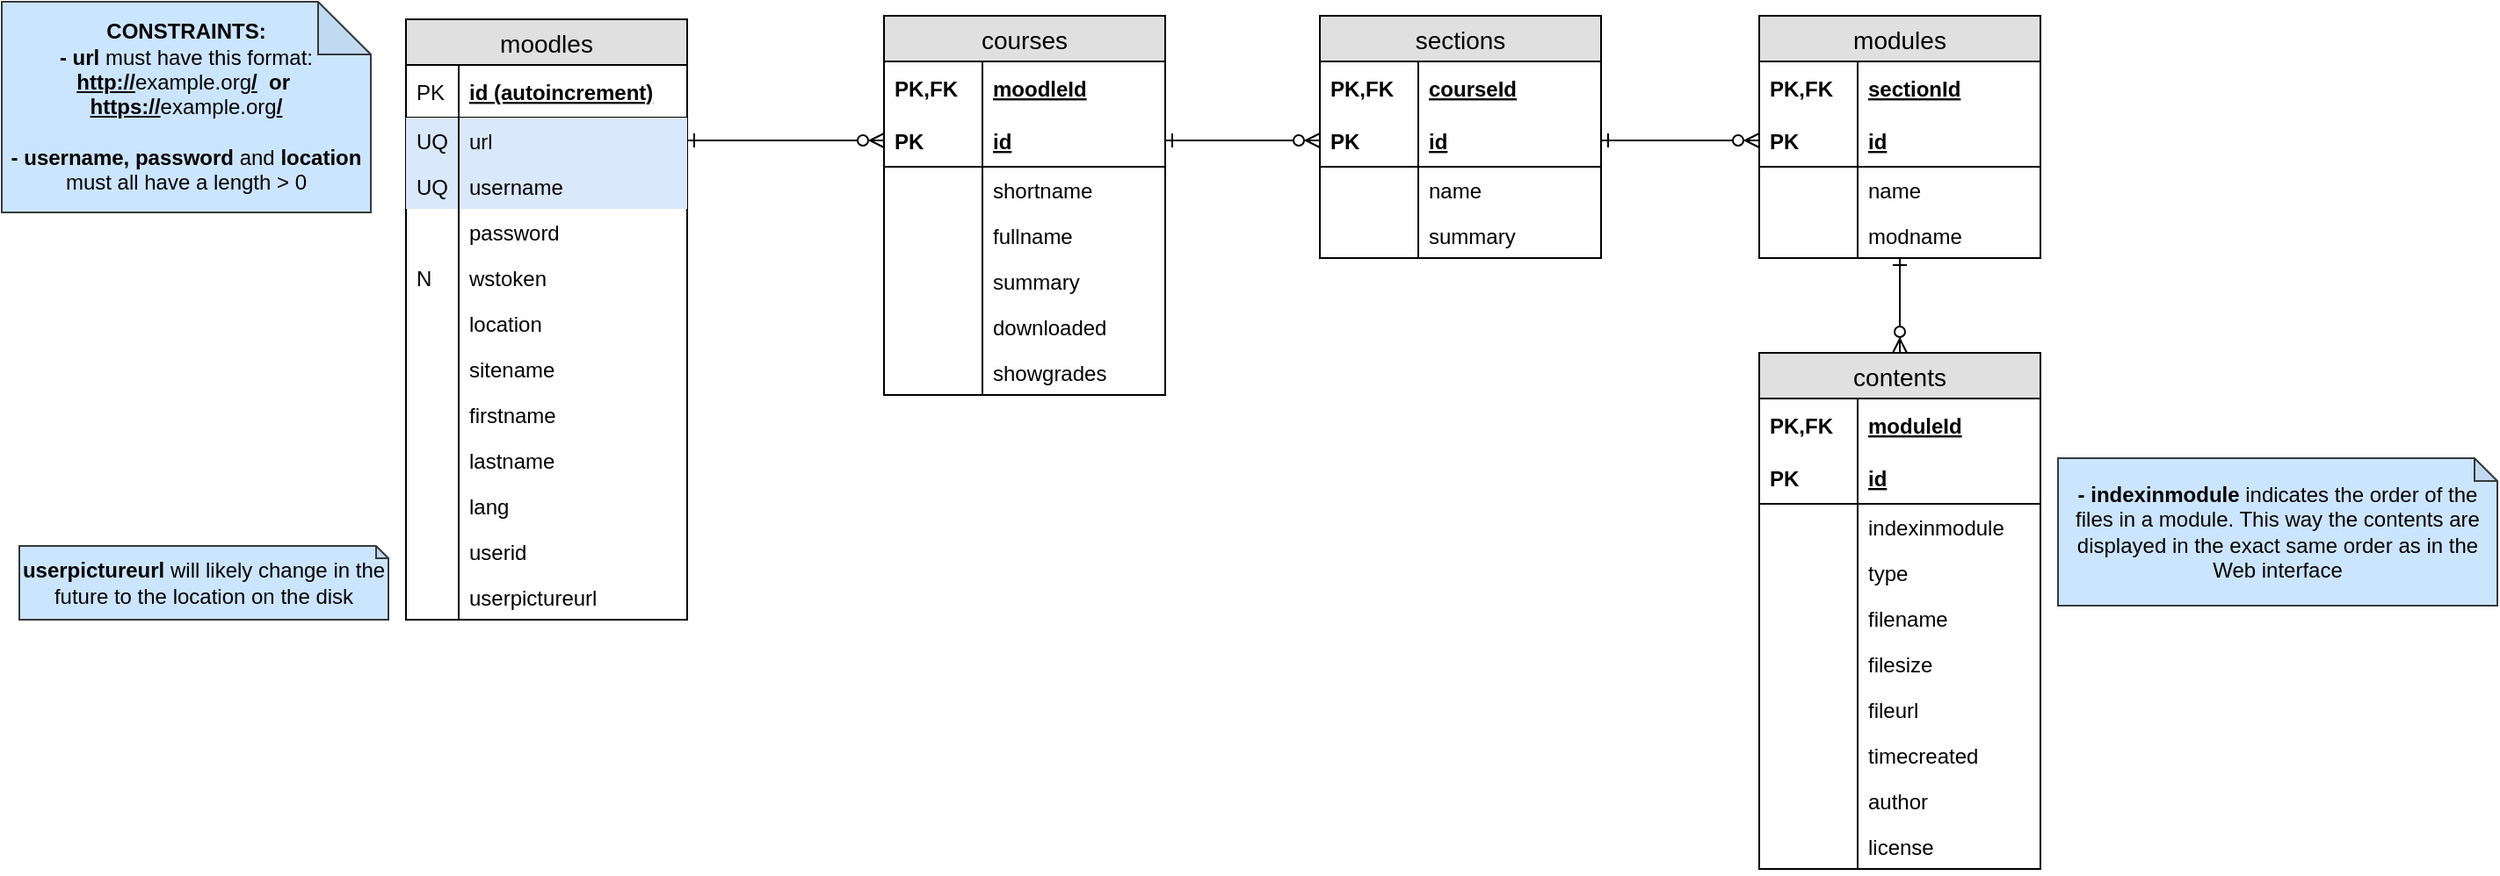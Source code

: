 <mxfile version="12.6.5" type="device"><diagram id="IwnenHdid8xizg1jXRGG" name="Page-1"><mxGraphModel dx="1461" dy="859" grid="1" gridSize="10" guides="1" tooltips="1" connect="1" arrows="1" fold="1" page="1" pageScale="1" pageWidth="850" pageHeight="1100" math="0" shadow="0"><root><mxCell id="0"/><mxCell id="1" parent="0"/><mxCell id="Ym9LLyicGNNErHvYUnxw-1" value="moodles" style="swimlane;fontStyle=0;childLayout=stackLayout;horizontal=1;startSize=26;fillColor=#e0e0e0;horizontalStack=0;resizeParent=1;resizeParentMax=0;resizeLast=0;collapsible=1;marginBottom=0;swimlaneFillColor=#ffffff;align=center;fontSize=14;" parent="1" vertex="1"><mxGeometry x="250" y="170" width="160" height="342" as="geometry"/></mxCell><mxCell id="Ym9LLyicGNNErHvYUnxw-2" value="id (autoincrement)" style="shape=partialRectangle;top=0;left=0;right=0;bottom=1;align=left;verticalAlign=middle;fillColor=none;spacingLeft=34;spacingRight=4;overflow=hidden;rotatable=0;points=[[0,0.5],[1,0.5]];portConstraint=eastwest;dropTarget=0;fontStyle=5;fontSize=12;" parent="Ym9LLyicGNNErHvYUnxw-1" vertex="1"><mxGeometry y="26" width="160" height="30" as="geometry"/></mxCell><mxCell id="Ym9LLyicGNNErHvYUnxw-3" value="PK" style="shape=partialRectangle;top=0;left=0;bottom=0;fillColor=none;align=left;verticalAlign=middle;spacingLeft=4;spacingRight=4;overflow=hidden;rotatable=0;points=[];portConstraint=eastwest;part=1;fontSize=12;" parent="Ym9LLyicGNNErHvYUnxw-2" vertex="1" connectable="0"><mxGeometry width="30" height="30" as="geometry"/></mxCell><mxCell id="Ym9LLyicGNNErHvYUnxw-4" value="url" style="shape=partialRectangle;top=0;left=0;right=0;bottom=0;align=left;verticalAlign=top;fillColor=#dae8fc;spacingLeft=34;spacingRight=4;overflow=hidden;rotatable=0;points=[[0,0.5],[1,0.5]];portConstraint=eastwest;dropTarget=0;fontSize=12;strokeColor=#6c8ebf;" parent="Ym9LLyicGNNErHvYUnxw-1" vertex="1"><mxGeometry y="56" width="160" height="26" as="geometry"/></mxCell><mxCell id="Ym9LLyicGNNErHvYUnxw-5" value="UQ" style="shape=partialRectangle;top=0;left=0;bottom=0;fillColor=none;align=left;verticalAlign=top;spacingLeft=4;spacingRight=4;overflow=hidden;rotatable=0;points=[];portConstraint=eastwest;part=1;fontSize=12;" parent="Ym9LLyicGNNErHvYUnxw-4" vertex="1" connectable="0"><mxGeometry width="30" height="26" as="geometry"/></mxCell><mxCell id="Ym9LLyicGNNErHvYUnxw-31" value="username" style="shape=partialRectangle;top=0;left=0;right=0;bottom=0;align=left;verticalAlign=top;fillColor=#dae8fc;spacingLeft=34;spacingRight=4;overflow=hidden;rotatable=0;points=[[0,0.5],[1,0.5]];portConstraint=eastwest;dropTarget=0;fontSize=12;strokeColor=#6c8ebf;" parent="Ym9LLyicGNNErHvYUnxw-1" vertex="1"><mxGeometry y="82" width="160" height="26" as="geometry"/></mxCell><mxCell id="Ym9LLyicGNNErHvYUnxw-32" value="UQ" style="shape=partialRectangle;top=0;left=0;bottom=0;fillColor=none;align=left;verticalAlign=top;spacingLeft=4;spacingRight=4;overflow=hidden;rotatable=0;points=[];portConstraint=eastwest;part=1;fontSize=12;" parent="Ym9LLyicGNNErHvYUnxw-31" vertex="1" connectable="0"><mxGeometry width="30" height="26" as="geometry"/></mxCell><mxCell id="Ym9LLyicGNNErHvYUnxw-33" value="password" style="shape=partialRectangle;top=0;left=0;right=0;bottom=0;align=left;verticalAlign=top;fillColor=none;spacingLeft=34;spacingRight=4;overflow=hidden;rotatable=0;points=[[0,0.5],[1,0.5]];portConstraint=eastwest;dropTarget=0;fontSize=12;" parent="Ym9LLyicGNNErHvYUnxw-1" vertex="1"><mxGeometry y="108" width="160" height="26" as="geometry"/></mxCell><mxCell id="Ym9LLyicGNNErHvYUnxw-34" value="" style="shape=partialRectangle;top=0;left=0;bottom=0;fillColor=none;align=left;verticalAlign=top;spacingLeft=4;spacingRight=4;overflow=hidden;rotatable=0;points=[];portConstraint=eastwest;part=1;fontSize=12;" parent="Ym9LLyicGNNErHvYUnxw-33" vertex="1" connectable="0"><mxGeometry width="30" height="26" as="geometry"/></mxCell><mxCell id="Ym9LLyicGNNErHvYUnxw-35" value="wstoken" style="shape=partialRectangle;top=0;left=0;right=0;bottom=0;align=left;verticalAlign=top;fillColor=none;spacingLeft=34;spacingRight=4;overflow=hidden;rotatable=0;points=[[0,0.5],[1,0.5]];portConstraint=eastwest;dropTarget=0;fontSize=12;" parent="Ym9LLyicGNNErHvYUnxw-1" vertex="1"><mxGeometry y="134" width="160" height="26" as="geometry"/></mxCell><mxCell id="Ym9LLyicGNNErHvYUnxw-36" value="N" style="shape=partialRectangle;top=0;left=0;bottom=0;fillColor=none;align=left;verticalAlign=top;spacingLeft=4;spacingRight=4;overflow=hidden;rotatable=0;points=[];portConstraint=eastwest;part=1;fontSize=12;" parent="Ym9LLyicGNNErHvYUnxw-35" vertex="1" connectable="0"><mxGeometry width="30" height="26" as="geometry"/></mxCell><mxCell id="Ym9LLyicGNNErHvYUnxw-16" value="location" style="shape=partialRectangle;top=0;left=0;right=0;bottom=0;align=left;verticalAlign=top;fillColor=none;spacingLeft=34;spacingRight=4;overflow=hidden;rotatable=0;points=[[0,0.5],[1,0.5]];portConstraint=eastwest;dropTarget=0;fontSize=12;" parent="Ym9LLyicGNNErHvYUnxw-1" vertex="1"><mxGeometry y="160" width="160" height="26" as="geometry"/></mxCell><mxCell id="Ym9LLyicGNNErHvYUnxw-17" value="" style="shape=partialRectangle;top=0;left=0;bottom=0;fillColor=none;align=left;verticalAlign=top;spacingLeft=4;spacingRight=4;overflow=hidden;rotatable=0;points=[];portConstraint=eastwest;part=1;fontSize=12;" parent="Ym9LLyicGNNErHvYUnxw-16" vertex="1" connectable="0"><mxGeometry width="30" height="26" as="geometry"/></mxCell><mxCell id="n-XIEDdAp3IJLCjiU2Xb-1" value="sitename" style="shape=partialRectangle;top=0;left=0;right=0;bottom=0;align=left;verticalAlign=top;fillColor=none;spacingLeft=34;spacingRight=4;overflow=hidden;rotatable=0;points=[[0,0.5],[1,0.5]];portConstraint=eastwest;dropTarget=0;fontSize=12;" parent="Ym9LLyicGNNErHvYUnxw-1" vertex="1"><mxGeometry y="186" width="160" height="26" as="geometry"/></mxCell><mxCell id="n-XIEDdAp3IJLCjiU2Xb-2" value="" style="shape=partialRectangle;top=0;left=0;bottom=0;fillColor=none;align=left;verticalAlign=top;spacingLeft=4;spacingRight=4;overflow=hidden;rotatable=0;points=[];portConstraint=eastwest;part=1;fontSize=12;" parent="n-XIEDdAp3IJLCjiU2Xb-1" vertex="1" connectable="0"><mxGeometry width="30" height="26" as="geometry"/></mxCell><mxCell id="n-XIEDdAp3IJLCjiU2Xb-3" value="firstname" style="shape=partialRectangle;top=0;left=0;right=0;bottom=0;align=left;verticalAlign=top;fillColor=none;spacingLeft=34;spacingRight=4;overflow=hidden;rotatable=0;points=[[0,0.5],[1,0.5]];portConstraint=eastwest;dropTarget=0;fontSize=12;" parent="Ym9LLyicGNNErHvYUnxw-1" vertex="1"><mxGeometry y="212" width="160" height="26" as="geometry"/></mxCell><mxCell id="n-XIEDdAp3IJLCjiU2Xb-4" value="" style="shape=partialRectangle;top=0;left=0;bottom=0;fillColor=none;align=left;verticalAlign=top;spacingLeft=4;spacingRight=4;overflow=hidden;rotatable=0;points=[];portConstraint=eastwest;part=1;fontSize=12;" parent="n-XIEDdAp3IJLCjiU2Xb-3" vertex="1" connectable="0"><mxGeometry width="30" height="26" as="geometry"/></mxCell><mxCell id="n-XIEDdAp3IJLCjiU2Xb-5" value="lastname" style="shape=partialRectangle;top=0;left=0;right=0;bottom=0;align=left;verticalAlign=top;fillColor=none;spacingLeft=34;spacingRight=4;overflow=hidden;rotatable=0;points=[[0,0.5],[1,0.5]];portConstraint=eastwest;dropTarget=0;fontSize=12;" parent="Ym9LLyicGNNErHvYUnxw-1" vertex="1"><mxGeometry y="238" width="160" height="26" as="geometry"/></mxCell><mxCell id="n-XIEDdAp3IJLCjiU2Xb-6" value="" style="shape=partialRectangle;top=0;left=0;bottom=0;fillColor=none;align=left;verticalAlign=top;spacingLeft=4;spacingRight=4;overflow=hidden;rotatable=0;points=[];portConstraint=eastwest;part=1;fontSize=12;" parent="n-XIEDdAp3IJLCjiU2Xb-5" vertex="1" connectable="0"><mxGeometry width="30" height="26" as="geometry"/></mxCell><mxCell id="n-XIEDdAp3IJLCjiU2Xb-7" value="lang" style="shape=partialRectangle;top=0;left=0;right=0;bottom=0;align=left;verticalAlign=top;fillColor=none;spacingLeft=34;spacingRight=4;overflow=hidden;rotatable=0;points=[[0,0.5],[1,0.5]];portConstraint=eastwest;dropTarget=0;fontSize=12;" parent="Ym9LLyicGNNErHvYUnxw-1" vertex="1"><mxGeometry y="264" width="160" height="26" as="geometry"/></mxCell><mxCell id="n-XIEDdAp3IJLCjiU2Xb-8" value="" style="shape=partialRectangle;top=0;left=0;bottom=0;fillColor=none;align=left;verticalAlign=top;spacingLeft=4;spacingRight=4;overflow=hidden;rotatable=0;points=[];portConstraint=eastwest;part=1;fontSize=12;" parent="n-XIEDdAp3IJLCjiU2Xb-7" vertex="1" connectable="0"><mxGeometry width="30" height="26" as="geometry"/></mxCell><mxCell id="n-XIEDdAp3IJLCjiU2Xb-9" value="userid" style="shape=partialRectangle;top=0;left=0;right=0;bottom=0;align=left;verticalAlign=top;fillColor=none;spacingLeft=34;spacingRight=4;overflow=hidden;rotatable=0;points=[[0,0.5],[1,0.5]];portConstraint=eastwest;dropTarget=0;fontSize=12;" parent="Ym9LLyicGNNErHvYUnxw-1" vertex="1"><mxGeometry y="290" width="160" height="26" as="geometry"/></mxCell><mxCell id="n-XIEDdAp3IJLCjiU2Xb-10" value="" style="shape=partialRectangle;top=0;left=0;bottom=0;fillColor=none;align=left;verticalAlign=top;spacingLeft=4;spacingRight=4;overflow=hidden;rotatable=0;points=[];portConstraint=eastwest;part=1;fontSize=12;" parent="n-XIEDdAp3IJLCjiU2Xb-9" vertex="1" connectable="0"><mxGeometry width="30" height="26" as="geometry"/></mxCell><mxCell id="n-XIEDdAp3IJLCjiU2Xb-11" value="userpictureurl" style="shape=partialRectangle;top=0;left=0;right=0;bottom=0;align=left;verticalAlign=top;fillColor=none;spacingLeft=34;spacingRight=4;overflow=hidden;rotatable=0;points=[[0,0.5],[1,0.5]];portConstraint=eastwest;dropTarget=0;fontSize=12;" parent="Ym9LLyicGNNErHvYUnxw-1" vertex="1"><mxGeometry y="316" width="160" height="26" as="geometry"/></mxCell><mxCell id="n-XIEDdAp3IJLCjiU2Xb-12" value="" style="shape=partialRectangle;top=0;left=0;bottom=0;fillColor=none;align=left;verticalAlign=top;spacingLeft=4;spacingRight=4;overflow=hidden;rotatable=0;points=[];portConstraint=eastwest;part=1;fontSize=12;" parent="n-XIEDdAp3IJLCjiU2Xb-11" vertex="1" connectable="0"><mxGeometry width="30" height="26" as="geometry"/></mxCell><mxCell id="Ym9LLyicGNNErHvYUnxw-37" value="&lt;b&gt;CONSTRAINTS:&lt;br&gt;- url&lt;/b&gt; must have this format:&lt;br&gt;&lt;b&gt;&lt;u&gt;http://&lt;/u&gt;&lt;/b&gt;example.org&lt;b&gt;&lt;u&gt;/&lt;/u&gt;&amp;nbsp; or&amp;nbsp; &lt;u&gt;https://&lt;/u&gt;&lt;/b&gt;example.org&lt;b&gt;&lt;u&gt;/&lt;br&gt;&lt;/u&gt;&lt;br&gt;- username, password &lt;/b&gt;and &lt;b&gt;location &lt;/b&gt;must all have a length &amp;gt; 0" style="shape=note;whiteSpace=wrap;html=1;backgroundOutline=1;darkOpacity=0.05;fillColor=#cce5ff;strokeColor=#36393d;" parent="1" vertex="1"><mxGeometry x="20" y="160" width="210" height="120" as="geometry"/></mxCell><mxCell id="n-XIEDdAp3IJLCjiU2Xb-13" value="&lt;b&gt;userpictureurl &lt;/b&gt;will likely change in the future to the location on the disk" style="shape=note;whiteSpace=wrap;html=1;backgroundOutline=1;darkOpacity=0.05;fillColor=#cce5ff;strokeColor=#36393d;size=7;" parent="1" vertex="1"><mxGeometry x="30" y="470" width="210" height="42" as="geometry"/></mxCell><mxCell id="-6KCRwRVRK97ajB14KKr-2" style="edgeStyle=orthogonalEdgeStyle;rounded=0;orthogonalLoop=1;jettySize=auto;html=1;exitX=0.5;exitY=1;exitDx=0;exitDy=0;exitPerimeter=0;" parent="1" edge="1"><mxGeometry relative="1" as="geometry"><mxPoint x="700" y="541" as="sourcePoint"/><mxPoint x="700" y="541" as="targetPoint"/></mxGeometry></mxCell><mxCell id="-6KCRwRVRK97ajB14KKr-3" value="courses" style="swimlane;fontStyle=0;childLayout=stackLayout;horizontal=1;startSize=26;fillColor=#e0e0e0;horizontalStack=0;resizeParent=1;resizeParentMax=0;resizeLast=0;collapsible=1;marginBottom=0;swimlaneFillColor=#ffffff;align=center;fontSize=14;" parent="1" vertex="1"><mxGeometry x="522" y="168" width="160" height="216" as="geometry"/></mxCell><mxCell id="-6KCRwRVRK97ajB14KKr-4" value="moodleId" style="shape=partialRectangle;top=0;left=0;right=0;bottom=0;align=left;verticalAlign=middle;fillColor=none;spacingLeft=60;spacingRight=4;overflow=hidden;rotatable=0;points=[[0,0.5],[1,0.5]];portConstraint=eastwest;dropTarget=0;fontStyle=5;fontSize=12;" parent="-6KCRwRVRK97ajB14KKr-3" vertex="1"><mxGeometry y="26" width="160" height="30" as="geometry"/></mxCell><mxCell id="-6KCRwRVRK97ajB14KKr-5" value="PK,FK" style="shape=partialRectangle;fontStyle=1;top=0;left=0;bottom=0;fillColor=none;align=left;verticalAlign=middle;spacingLeft=4;spacingRight=4;overflow=hidden;rotatable=0;points=[];portConstraint=eastwest;part=1;fontSize=12;" parent="-6KCRwRVRK97ajB14KKr-4" vertex="1" connectable="0"><mxGeometry width="56" height="30" as="geometry"/></mxCell><mxCell id="-6KCRwRVRK97ajB14KKr-6" value="id" style="shape=partialRectangle;top=0;left=0;right=0;bottom=1;align=left;verticalAlign=middle;fillColor=none;spacingLeft=60;spacingRight=4;overflow=hidden;rotatable=0;points=[[0,0.5],[1,0.5]];portConstraint=eastwest;dropTarget=0;fontStyle=5;fontSize=12;" parent="-6KCRwRVRK97ajB14KKr-3" vertex="1"><mxGeometry y="56" width="160" height="30" as="geometry"/></mxCell><mxCell id="-6KCRwRVRK97ajB14KKr-7" value="PK" style="shape=partialRectangle;fontStyle=1;top=0;left=0;bottom=0;fillColor=none;align=left;verticalAlign=middle;spacingLeft=4;spacingRight=4;overflow=hidden;rotatable=0;points=[];portConstraint=eastwest;part=1;fontSize=12;" parent="-6KCRwRVRK97ajB14KKr-6" vertex="1" connectable="0"><mxGeometry width="56" height="30" as="geometry"/></mxCell><mxCell id="-6KCRwRVRK97ajB14KKr-8" value="shortname" style="shape=partialRectangle;top=0;left=0;right=0;bottom=0;align=left;verticalAlign=top;fillColor=none;spacingLeft=60;spacingRight=4;overflow=hidden;rotatable=0;points=[[0,0.5],[1,0.5]];portConstraint=eastwest;dropTarget=0;fontSize=12;" parent="-6KCRwRVRK97ajB14KKr-3" vertex="1"><mxGeometry y="86" width="160" height="26" as="geometry"/></mxCell><mxCell id="-6KCRwRVRK97ajB14KKr-9" value="" style="shape=partialRectangle;top=0;left=0;bottom=0;fillColor=none;align=left;verticalAlign=top;spacingLeft=4;spacingRight=4;overflow=hidden;rotatable=0;points=[];portConstraint=eastwest;part=1;fontSize=12;" parent="-6KCRwRVRK97ajB14KKr-8" vertex="1" connectable="0"><mxGeometry width="56" height="26" as="geometry"/></mxCell><mxCell id="-6KCRwRVRK97ajB14KKr-11" value="fullname" style="shape=partialRectangle;top=0;left=0;right=0;bottom=0;align=left;verticalAlign=top;fillColor=none;spacingLeft=60;spacingRight=4;overflow=hidden;rotatable=0;points=[[0,0.5],[1,0.5]];portConstraint=eastwest;dropTarget=0;fontSize=12;" parent="-6KCRwRVRK97ajB14KKr-3" vertex="1"><mxGeometry y="112" width="160" height="26" as="geometry"/></mxCell><mxCell id="-6KCRwRVRK97ajB14KKr-12" value="" style="shape=partialRectangle;top=0;left=0;bottom=0;fillColor=none;align=left;verticalAlign=top;spacingLeft=4;spacingRight=4;overflow=hidden;rotatable=0;points=[];portConstraint=eastwest;part=1;fontSize=12;" parent="-6KCRwRVRK97ajB14KKr-11" vertex="1" connectable="0"><mxGeometry width="56" height="26" as="geometry"/></mxCell><mxCell id="-6KCRwRVRK97ajB14KKr-13" value="summary" style="shape=partialRectangle;top=0;left=0;right=0;bottom=0;align=left;verticalAlign=top;fillColor=none;spacingLeft=60;spacingRight=4;overflow=hidden;rotatable=0;points=[[0,0.5],[1,0.5]];portConstraint=eastwest;dropTarget=0;fontSize=12;" parent="-6KCRwRVRK97ajB14KKr-3" vertex="1"><mxGeometry y="138" width="160" height="26" as="geometry"/></mxCell><mxCell id="-6KCRwRVRK97ajB14KKr-14" value="" style="shape=partialRectangle;top=0;left=0;bottom=0;fillColor=none;align=left;verticalAlign=top;spacingLeft=4;spacingRight=4;overflow=hidden;rotatable=0;points=[];portConstraint=eastwest;part=1;fontSize=12;" parent="-6KCRwRVRK97ajB14KKr-13" vertex="1" connectable="0"><mxGeometry width="56" height="26" as="geometry"/></mxCell><mxCell id="-6KCRwRVRK97ajB14KKr-15" value="downloaded" style="shape=partialRectangle;top=0;left=0;right=0;bottom=0;align=left;verticalAlign=top;fillColor=none;spacingLeft=60;spacingRight=4;overflow=hidden;rotatable=0;points=[[0,0.5],[1,0.5]];portConstraint=eastwest;dropTarget=0;fontSize=12;" parent="-6KCRwRVRK97ajB14KKr-3" vertex="1"><mxGeometry y="164" width="160" height="26" as="geometry"/></mxCell><mxCell id="-6KCRwRVRK97ajB14KKr-16" value="" style="shape=partialRectangle;top=0;left=0;bottom=0;fillColor=none;align=left;verticalAlign=top;spacingLeft=4;spacingRight=4;overflow=hidden;rotatable=0;points=[];portConstraint=eastwest;part=1;fontSize=12;" parent="-6KCRwRVRK97ajB14KKr-15" vertex="1" connectable="0"><mxGeometry width="56" height="26" as="geometry"/></mxCell><mxCell id="-6KCRwRVRK97ajB14KKr-17" value="showgrades" style="shape=partialRectangle;top=0;left=0;right=0;bottom=0;align=left;verticalAlign=top;fillColor=none;spacingLeft=60;spacingRight=4;overflow=hidden;rotatable=0;points=[[0,0.5],[1,0.5]];portConstraint=eastwest;dropTarget=0;fontSize=12;" parent="-6KCRwRVRK97ajB14KKr-3" vertex="1"><mxGeometry y="190" width="160" height="26" as="geometry"/></mxCell><mxCell id="-6KCRwRVRK97ajB14KKr-18" value="" style="shape=partialRectangle;top=0;left=0;bottom=0;fillColor=none;align=left;verticalAlign=top;spacingLeft=4;spacingRight=4;overflow=hidden;rotatable=0;points=[];portConstraint=eastwest;part=1;fontSize=12;" parent="-6KCRwRVRK97ajB14KKr-17" vertex="1" connectable="0"><mxGeometry width="56" height="26" as="geometry"/></mxCell><mxCell id="-6KCRwRVRK97ajB14KKr-10" value="" style="fontSize=12;html=1;endArrow=ERzeroToMany;startArrow=ERone;entryX=0;entryY=0.5;entryDx=0;entryDy=0;exitX=1;exitY=0.5;exitDx=0;exitDy=0;startFill=0;" parent="1" source="Ym9LLyicGNNErHvYUnxw-4" target="-6KCRwRVRK97ajB14KKr-6" edge="1"><mxGeometry width="100" height="100" relative="1" as="geometry"><mxPoint x="410" y="260" as="sourcePoint"/><mxPoint x="575" y="260" as="targetPoint"/></mxGeometry></mxCell><mxCell id="-6KCRwRVRK97ajB14KKr-19" value="sections" style="swimlane;fontStyle=0;childLayout=stackLayout;horizontal=1;startSize=26;fillColor=#e0e0e0;horizontalStack=0;resizeParent=1;resizeParentMax=0;resizeLast=0;collapsible=1;marginBottom=0;swimlaneFillColor=#ffffff;align=center;fontSize=14;" parent="1" vertex="1"><mxGeometry x="770" y="168" width="160" height="138" as="geometry"/></mxCell><mxCell id="-6KCRwRVRK97ajB14KKr-20" value="courseId" style="shape=partialRectangle;top=0;left=0;right=0;bottom=0;align=left;verticalAlign=middle;fillColor=none;spacingLeft=60;spacingRight=4;overflow=hidden;rotatable=0;points=[[0,0.5],[1,0.5]];portConstraint=eastwest;dropTarget=0;fontStyle=5;fontSize=12;" parent="-6KCRwRVRK97ajB14KKr-19" vertex="1"><mxGeometry y="26" width="160" height="30" as="geometry"/></mxCell><mxCell id="-6KCRwRVRK97ajB14KKr-21" value="PK,FK" style="shape=partialRectangle;fontStyle=1;top=0;left=0;bottom=0;fillColor=none;align=left;verticalAlign=middle;spacingLeft=4;spacingRight=4;overflow=hidden;rotatable=0;points=[];portConstraint=eastwest;part=1;fontSize=12;" parent="-6KCRwRVRK97ajB14KKr-20" vertex="1" connectable="0"><mxGeometry width="56" height="30" as="geometry"/></mxCell><mxCell id="-6KCRwRVRK97ajB14KKr-22" value="id" style="shape=partialRectangle;top=0;left=0;right=0;bottom=1;align=left;verticalAlign=middle;fillColor=none;spacingLeft=60;spacingRight=4;overflow=hidden;rotatable=0;points=[[0,0.5],[1,0.5]];portConstraint=eastwest;dropTarget=0;fontStyle=5;fontSize=12;" parent="-6KCRwRVRK97ajB14KKr-19" vertex="1"><mxGeometry y="56" width="160" height="30" as="geometry"/></mxCell><mxCell id="-6KCRwRVRK97ajB14KKr-23" value="PK" style="shape=partialRectangle;fontStyle=1;top=0;left=0;bottom=0;fillColor=none;align=left;verticalAlign=middle;spacingLeft=4;spacingRight=4;overflow=hidden;rotatable=0;points=[];portConstraint=eastwest;part=1;fontSize=12;" parent="-6KCRwRVRK97ajB14KKr-22" vertex="1" connectable="0"><mxGeometry width="56" height="30" as="geometry"/></mxCell><mxCell id="-6KCRwRVRK97ajB14KKr-24" value="name" style="shape=partialRectangle;top=0;left=0;right=0;bottom=0;align=left;verticalAlign=top;fillColor=none;spacingLeft=60;spacingRight=4;overflow=hidden;rotatable=0;points=[[0,0.5],[1,0.5]];portConstraint=eastwest;dropTarget=0;fontSize=12;" parent="-6KCRwRVRK97ajB14KKr-19" vertex="1"><mxGeometry y="86" width="160" height="26" as="geometry"/></mxCell><mxCell id="-6KCRwRVRK97ajB14KKr-25" value="" style="shape=partialRectangle;top=0;left=0;bottom=0;fillColor=none;align=left;verticalAlign=top;spacingLeft=4;spacingRight=4;overflow=hidden;rotatable=0;points=[];portConstraint=eastwest;part=1;fontSize=12;" parent="-6KCRwRVRK97ajB14KKr-24" vertex="1" connectable="0"><mxGeometry width="56" height="26" as="geometry"/></mxCell><mxCell id="-6KCRwRVRK97ajB14KKr-26" value="summary" style="shape=partialRectangle;top=0;left=0;right=0;bottom=0;align=left;verticalAlign=top;fillColor=none;spacingLeft=60;spacingRight=4;overflow=hidden;rotatable=0;points=[[0,0.5],[1,0.5]];portConstraint=eastwest;dropTarget=0;fontSize=12;" parent="-6KCRwRVRK97ajB14KKr-19" vertex="1"><mxGeometry y="112" width="160" height="26" as="geometry"/></mxCell><mxCell id="-6KCRwRVRK97ajB14KKr-27" value="" style="shape=partialRectangle;top=0;left=0;bottom=0;fillColor=none;align=left;verticalAlign=top;spacingLeft=4;spacingRight=4;overflow=hidden;rotatable=0;points=[];portConstraint=eastwest;part=1;fontSize=12;" parent="-6KCRwRVRK97ajB14KKr-26" vertex="1" connectable="0"><mxGeometry width="56" height="26" as="geometry"/></mxCell><mxCell id="-6KCRwRVRK97ajB14KKr-34" value="" style="fontSize=12;html=1;endArrow=ERzeroToMany;startArrow=ERone;entryX=0;entryY=0.5;entryDx=0;entryDy=0;startFill=0;" parent="1" source="-6KCRwRVRK97ajB14KKr-6" target="-6KCRwRVRK97ajB14KKr-22" edge="1"><mxGeometry width="100" height="100" relative="1" as="geometry"><mxPoint x="690" y="240" as="sourcePoint"/><mxPoint x="800" y="240" as="targetPoint"/></mxGeometry></mxCell><mxCell id="-6KCRwRVRK97ajB14KKr-35" value="modules" style="swimlane;fontStyle=0;childLayout=stackLayout;horizontal=1;startSize=26;fillColor=#e0e0e0;horizontalStack=0;resizeParent=1;resizeParentMax=0;resizeLast=0;collapsible=1;marginBottom=0;swimlaneFillColor=#ffffff;align=center;fontSize=14;" parent="1" vertex="1"><mxGeometry x="1020" y="168" width="160" height="138" as="geometry"/></mxCell><mxCell id="-6KCRwRVRK97ajB14KKr-36" value="sectionId" style="shape=partialRectangle;top=0;left=0;right=0;bottom=0;align=left;verticalAlign=middle;fillColor=none;spacingLeft=60;spacingRight=4;overflow=hidden;rotatable=0;points=[[0,0.5],[1,0.5]];portConstraint=eastwest;dropTarget=0;fontStyle=5;fontSize=12;" parent="-6KCRwRVRK97ajB14KKr-35" vertex="1"><mxGeometry y="26" width="160" height="30" as="geometry"/></mxCell><mxCell id="-6KCRwRVRK97ajB14KKr-37" value="PK,FK" style="shape=partialRectangle;fontStyle=1;top=0;left=0;bottom=0;fillColor=none;align=left;verticalAlign=middle;spacingLeft=4;spacingRight=4;overflow=hidden;rotatable=0;points=[];portConstraint=eastwest;part=1;fontSize=12;" parent="-6KCRwRVRK97ajB14KKr-36" vertex="1" connectable="0"><mxGeometry width="56" height="30" as="geometry"/></mxCell><mxCell id="-6KCRwRVRK97ajB14KKr-38" value="id" style="shape=partialRectangle;top=0;left=0;right=0;bottom=1;align=left;verticalAlign=middle;fillColor=none;spacingLeft=60;spacingRight=4;overflow=hidden;rotatable=0;points=[[0,0.5],[1,0.5]];portConstraint=eastwest;dropTarget=0;fontStyle=5;fontSize=12;" parent="-6KCRwRVRK97ajB14KKr-35" vertex="1"><mxGeometry y="56" width="160" height="30" as="geometry"/></mxCell><mxCell id="-6KCRwRVRK97ajB14KKr-39" value="PK" style="shape=partialRectangle;fontStyle=1;top=0;left=0;bottom=0;fillColor=none;align=left;verticalAlign=middle;spacingLeft=4;spacingRight=4;overflow=hidden;rotatable=0;points=[];portConstraint=eastwest;part=1;fontSize=12;" parent="-6KCRwRVRK97ajB14KKr-38" vertex="1" connectable="0"><mxGeometry width="56" height="30" as="geometry"/></mxCell><mxCell id="-6KCRwRVRK97ajB14KKr-40" value="name" style="shape=partialRectangle;top=0;left=0;right=0;bottom=0;align=left;verticalAlign=top;fillColor=none;spacingLeft=60;spacingRight=4;overflow=hidden;rotatable=0;points=[[0,0.5],[1,0.5]];portConstraint=eastwest;dropTarget=0;fontSize=12;" parent="-6KCRwRVRK97ajB14KKr-35" vertex="1"><mxGeometry y="86" width="160" height="26" as="geometry"/></mxCell><mxCell id="-6KCRwRVRK97ajB14KKr-41" value="" style="shape=partialRectangle;top=0;left=0;bottom=0;fillColor=none;align=left;verticalAlign=top;spacingLeft=4;spacingRight=4;overflow=hidden;rotatable=0;points=[];portConstraint=eastwest;part=1;fontSize=12;" parent="-6KCRwRVRK97ajB14KKr-40" vertex="1" connectable="0"><mxGeometry width="56" height="26" as="geometry"/></mxCell><mxCell id="-6KCRwRVRK97ajB14KKr-42" value="modname" style="shape=partialRectangle;top=0;left=0;right=0;bottom=0;align=left;verticalAlign=top;fillColor=none;spacingLeft=60;spacingRight=4;overflow=hidden;rotatable=0;points=[[0,0.5],[1,0.5]];portConstraint=eastwest;dropTarget=0;fontSize=12;" parent="-6KCRwRVRK97ajB14KKr-35" vertex="1"><mxGeometry y="112" width="160" height="26" as="geometry"/></mxCell><mxCell id="-6KCRwRVRK97ajB14KKr-43" value="" style="shape=partialRectangle;top=0;left=0;bottom=0;fillColor=none;align=left;verticalAlign=top;spacingLeft=4;spacingRight=4;overflow=hidden;rotatable=0;points=[];portConstraint=eastwest;part=1;fontSize=12;" parent="-6KCRwRVRK97ajB14KKr-42" vertex="1" connectable="0"><mxGeometry width="56" height="26" as="geometry"/></mxCell><mxCell id="-6KCRwRVRK97ajB14KKr-47" value="" style="fontSize=12;html=1;endArrow=ERzeroToMany;startArrow=ERone;entryX=0;entryY=0.5;entryDx=0;entryDy=0;endFill=1;startFill=0;exitX=1;exitY=0.5;exitDx=0;exitDy=0;" parent="1" source="-6KCRwRVRK97ajB14KKr-22" target="-6KCRwRVRK97ajB14KKr-38" edge="1"><mxGeometry width="100" height="100" relative="1" as="geometry"><mxPoint x="840" y="430" as="sourcePoint"/><mxPoint x="940" y="330" as="targetPoint"/></mxGeometry></mxCell><mxCell id="-6KCRwRVRK97ajB14KKr-48" value="contents" style="swimlane;fontStyle=0;childLayout=stackLayout;horizontal=1;startSize=26;fillColor=#e0e0e0;horizontalStack=0;resizeParent=1;resizeParentMax=0;resizeLast=0;collapsible=1;marginBottom=0;swimlaneFillColor=#ffffff;align=center;fontSize=14;" parent="1" vertex="1"><mxGeometry x="1020" y="360" width="160" height="294" as="geometry"/></mxCell><mxCell id="-6KCRwRVRK97ajB14KKr-49" value="moduleId" style="shape=partialRectangle;top=0;left=0;right=0;bottom=0;align=left;verticalAlign=middle;fillColor=none;spacingLeft=60;spacingRight=4;overflow=hidden;rotatable=0;points=[[0,0.5],[1,0.5]];portConstraint=eastwest;dropTarget=0;fontStyle=5;fontSize=12;" parent="-6KCRwRVRK97ajB14KKr-48" vertex="1"><mxGeometry y="26" width="160" height="30" as="geometry"/></mxCell><mxCell id="-6KCRwRVRK97ajB14KKr-50" value="PK,FK" style="shape=partialRectangle;fontStyle=1;top=0;left=0;bottom=0;fillColor=none;align=left;verticalAlign=middle;spacingLeft=4;spacingRight=4;overflow=hidden;rotatable=0;points=[];portConstraint=eastwest;part=1;fontSize=12;" parent="-6KCRwRVRK97ajB14KKr-49" vertex="1" connectable="0"><mxGeometry width="56" height="30" as="geometry"/></mxCell><mxCell id="-6KCRwRVRK97ajB14KKr-51" value="id" style="shape=partialRectangle;top=0;left=0;right=0;bottom=1;align=left;verticalAlign=middle;fillColor=none;spacingLeft=60;spacingRight=4;overflow=hidden;rotatable=0;points=[[0,0.5],[1,0.5]];portConstraint=eastwest;dropTarget=0;fontStyle=5;fontSize=12;" parent="-6KCRwRVRK97ajB14KKr-48" vertex="1"><mxGeometry y="56" width="160" height="30" as="geometry"/></mxCell><mxCell id="-6KCRwRVRK97ajB14KKr-52" value="PK" style="shape=partialRectangle;fontStyle=1;top=0;left=0;bottom=0;fillColor=none;align=left;verticalAlign=middle;spacingLeft=4;spacingRight=4;overflow=hidden;rotatable=0;points=[];portConstraint=eastwest;part=1;fontSize=12;" parent="-6KCRwRVRK97ajB14KKr-51" vertex="1" connectable="0"><mxGeometry width="56" height="30" as="geometry"/></mxCell><mxCell id="-6KCRwRVRK97ajB14KKr-68" value="indexinmodule" style="shape=partialRectangle;top=0;left=0;right=0;bottom=0;align=left;verticalAlign=top;fillColor=none;spacingLeft=60;spacingRight=4;overflow=hidden;rotatable=0;points=[[0,0.5],[1,0.5]];portConstraint=eastwest;dropTarget=0;fontSize=12;" parent="-6KCRwRVRK97ajB14KKr-48" vertex="1"><mxGeometry y="86" width="160" height="26" as="geometry"/></mxCell><mxCell id="-6KCRwRVRK97ajB14KKr-69" value="" style="shape=partialRectangle;top=0;left=0;bottom=0;fillColor=none;align=left;verticalAlign=top;spacingLeft=4;spacingRight=4;overflow=hidden;rotatable=0;points=[];portConstraint=eastwest;part=1;fontSize=12;" parent="-6KCRwRVRK97ajB14KKr-68" vertex="1" connectable="0"><mxGeometry width="56" height="26" as="geometry"/></mxCell><mxCell id="-6KCRwRVRK97ajB14KKr-53" value="type" style="shape=partialRectangle;top=0;left=0;right=0;bottom=0;align=left;verticalAlign=top;fillColor=none;spacingLeft=60;spacingRight=4;overflow=hidden;rotatable=0;points=[[0,0.5],[1,0.5]];portConstraint=eastwest;dropTarget=0;fontSize=12;" parent="-6KCRwRVRK97ajB14KKr-48" vertex="1"><mxGeometry y="112" width="160" height="26" as="geometry"/></mxCell><mxCell id="-6KCRwRVRK97ajB14KKr-54" value="" style="shape=partialRectangle;top=0;left=0;bottom=0;fillColor=none;align=left;verticalAlign=top;spacingLeft=4;spacingRight=4;overflow=hidden;rotatable=0;points=[];portConstraint=eastwest;part=1;fontSize=12;" parent="-6KCRwRVRK97ajB14KKr-53" vertex="1" connectable="0"><mxGeometry width="56" height="26" as="geometry"/></mxCell><mxCell id="-6KCRwRVRK97ajB14KKr-55" value="filename" style="shape=partialRectangle;top=0;left=0;right=0;bottom=0;align=left;verticalAlign=top;fillColor=none;spacingLeft=60;spacingRight=4;overflow=hidden;rotatable=0;points=[[0,0.5],[1,0.5]];portConstraint=eastwest;dropTarget=0;fontSize=12;" parent="-6KCRwRVRK97ajB14KKr-48" vertex="1"><mxGeometry y="138" width="160" height="26" as="geometry"/></mxCell><mxCell id="-6KCRwRVRK97ajB14KKr-56" value="" style="shape=partialRectangle;top=0;left=0;bottom=0;fillColor=none;align=left;verticalAlign=top;spacingLeft=4;spacingRight=4;overflow=hidden;rotatable=0;points=[];portConstraint=eastwest;part=1;fontSize=12;" parent="-6KCRwRVRK97ajB14KKr-55" vertex="1" connectable="0"><mxGeometry width="56" height="26" as="geometry"/></mxCell><mxCell id="-6KCRwRVRK97ajB14KKr-58" value="filesize" style="shape=partialRectangle;top=0;left=0;right=0;bottom=0;align=left;verticalAlign=top;fillColor=none;spacingLeft=60;spacingRight=4;overflow=hidden;rotatable=0;points=[[0,0.5],[1,0.5]];portConstraint=eastwest;dropTarget=0;fontSize=12;" parent="-6KCRwRVRK97ajB14KKr-48" vertex="1"><mxGeometry y="164" width="160" height="26" as="geometry"/></mxCell><mxCell id="-6KCRwRVRK97ajB14KKr-59" value="" style="shape=partialRectangle;top=0;left=0;bottom=0;fillColor=none;align=left;verticalAlign=top;spacingLeft=4;spacingRight=4;overflow=hidden;rotatable=0;points=[];portConstraint=eastwest;part=1;fontSize=12;" parent="-6KCRwRVRK97ajB14KKr-58" vertex="1" connectable="0"><mxGeometry width="56" height="26" as="geometry"/></mxCell><mxCell id="-6KCRwRVRK97ajB14KKr-60" value="fileurl" style="shape=partialRectangle;top=0;left=0;right=0;bottom=0;align=left;verticalAlign=top;fillColor=none;spacingLeft=60;spacingRight=4;overflow=hidden;rotatable=0;points=[[0,0.5],[1,0.5]];portConstraint=eastwest;dropTarget=0;fontSize=12;" parent="-6KCRwRVRK97ajB14KKr-48" vertex="1"><mxGeometry y="190" width="160" height="26" as="geometry"/></mxCell><mxCell id="-6KCRwRVRK97ajB14KKr-61" value="" style="shape=partialRectangle;top=0;left=0;bottom=0;fillColor=none;align=left;verticalAlign=top;spacingLeft=4;spacingRight=4;overflow=hidden;rotatable=0;points=[];portConstraint=eastwest;part=1;fontSize=12;" parent="-6KCRwRVRK97ajB14KKr-60" vertex="1" connectable="0"><mxGeometry width="56" height="26" as="geometry"/></mxCell><mxCell id="-6KCRwRVRK97ajB14KKr-62" value="timecreated" style="shape=partialRectangle;top=0;left=0;right=0;bottom=0;align=left;verticalAlign=top;fillColor=none;spacingLeft=60;spacingRight=4;overflow=hidden;rotatable=0;points=[[0,0.5],[1,0.5]];portConstraint=eastwest;dropTarget=0;fontSize=12;" parent="-6KCRwRVRK97ajB14KKr-48" vertex="1"><mxGeometry y="216" width="160" height="26" as="geometry"/></mxCell><mxCell id="-6KCRwRVRK97ajB14KKr-63" value="" style="shape=partialRectangle;top=0;left=0;bottom=0;fillColor=none;align=left;verticalAlign=top;spacingLeft=4;spacingRight=4;overflow=hidden;rotatable=0;points=[];portConstraint=eastwest;part=1;fontSize=12;" parent="-6KCRwRVRK97ajB14KKr-62" vertex="1" connectable="0"><mxGeometry width="56" height="26" as="geometry"/></mxCell><mxCell id="-6KCRwRVRK97ajB14KKr-64" value="author" style="shape=partialRectangle;top=0;left=0;right=0;bottom=0;align=left;verticalAlign=top;fillColor=none;spacingLeft=60;spacingRight=4;overflow=hidden;rotatable=0;points=[[0,0.5],[1,0.5]];portConstraint=eastwest;dropTarget=0;fontSize=12;" parent="-6KCRwRVRK97ajB14KKr-48" vertex="1"><mxGeometry y="242" width="160" height="26" as="geometry"/></mxCell><mxCell id="-6KCRwRVRK97ajB14KKr-65" value="" style="shape=partialRectangle;top=0;left=0;bottom=0;fillColor=none;align=left;verticalAlign=top;spacingLeft=4;spacingRight=4;overflow=hidden;rotatable=0;points=[];portConstraint=eastwest;part=1;fontSize=12;" parent="-6KCRwRVRK97ajB14KKr-64" vertex="1" connectable="0"><mxGeometry width="56" height="26" as="geometry"/></mxCell><mxCell id="-6KCRwRVRK97ajB14KKr-66" value="license" style="shape=partialRectangle;top=0;left=0;right=0;bottom=0;align=left;verticalAlign=top;fillColor=none;spacingLeft=60;spacingRight=4;overflow=hidden;rotatable=0;points=[[0,0.5],[1,0.5]];portConstraint=eastwest;dropTarget=0;fontSize=12;" parent="-6KCRwRVRK97ajB14KKr-48" vertex="1"><mxGeometry y="268" width="160" height="26" as="geometry"/></mxCell><mxCell id="-6KCRwRVRK97ajB14KKr-67" value="" style="shape=partialRectangle;top=0;left=0;bottom=0;fillColor=none;align=left;verticalAlign=top;spacingLeft=4;spacingRight=4;overflow=hidden;rotatable=0;points=[];portConstraint=eastwest;part=1;fontSize=12;" parent="-6KCRwRVRK97ajB14KKr-66" vertex="1" connectable="0"><mxGeometry width="56" height="26" as="geometry"/></mxCell><mxCell id="-6KCRwRVRK97ajB14KKr-57" value="" style="fontSize=12;html=1;endArrow=ERzeroToMany;startArrow=ERone;entryX=0.5;entryY=0;entryDx=0;entryDy=0;endFill=1;startFill=0;" parent="1" source="-6KCRwRVRK97ajB14KKr-42" target="-6KCRwRVRK97ajB14KKr-48" edge="1"><mxGeometry width="100" height="100" relative="1" as="geometry"><mxPoint x="850.0" y="538" as="sourcePoint"/><mxPoint x="940" y="562" as="targetPoint"/></mxGeometry></mxCell><mxCell id="-6KCRwRVRK97ajB14KKr-70" value="&lt;b&gt;- indexinmodule &lt;/b&gt;indicates the order of the files in a module. This way the contents are displayed in the exact same order as in the Web interface" style="shape=note;whiteSpace=wrap;html=1;backgroundOutline=1;darkOpacity=0.05;fillColor=#cce5ff;strokeColor=#36393d;size=13;" parent="1" vertex="1"><mxGeometry x="1190" y="420" width="250" height="84" as="geometry"/></mxCell></root></mxGraphModel></diagram></mxfile>